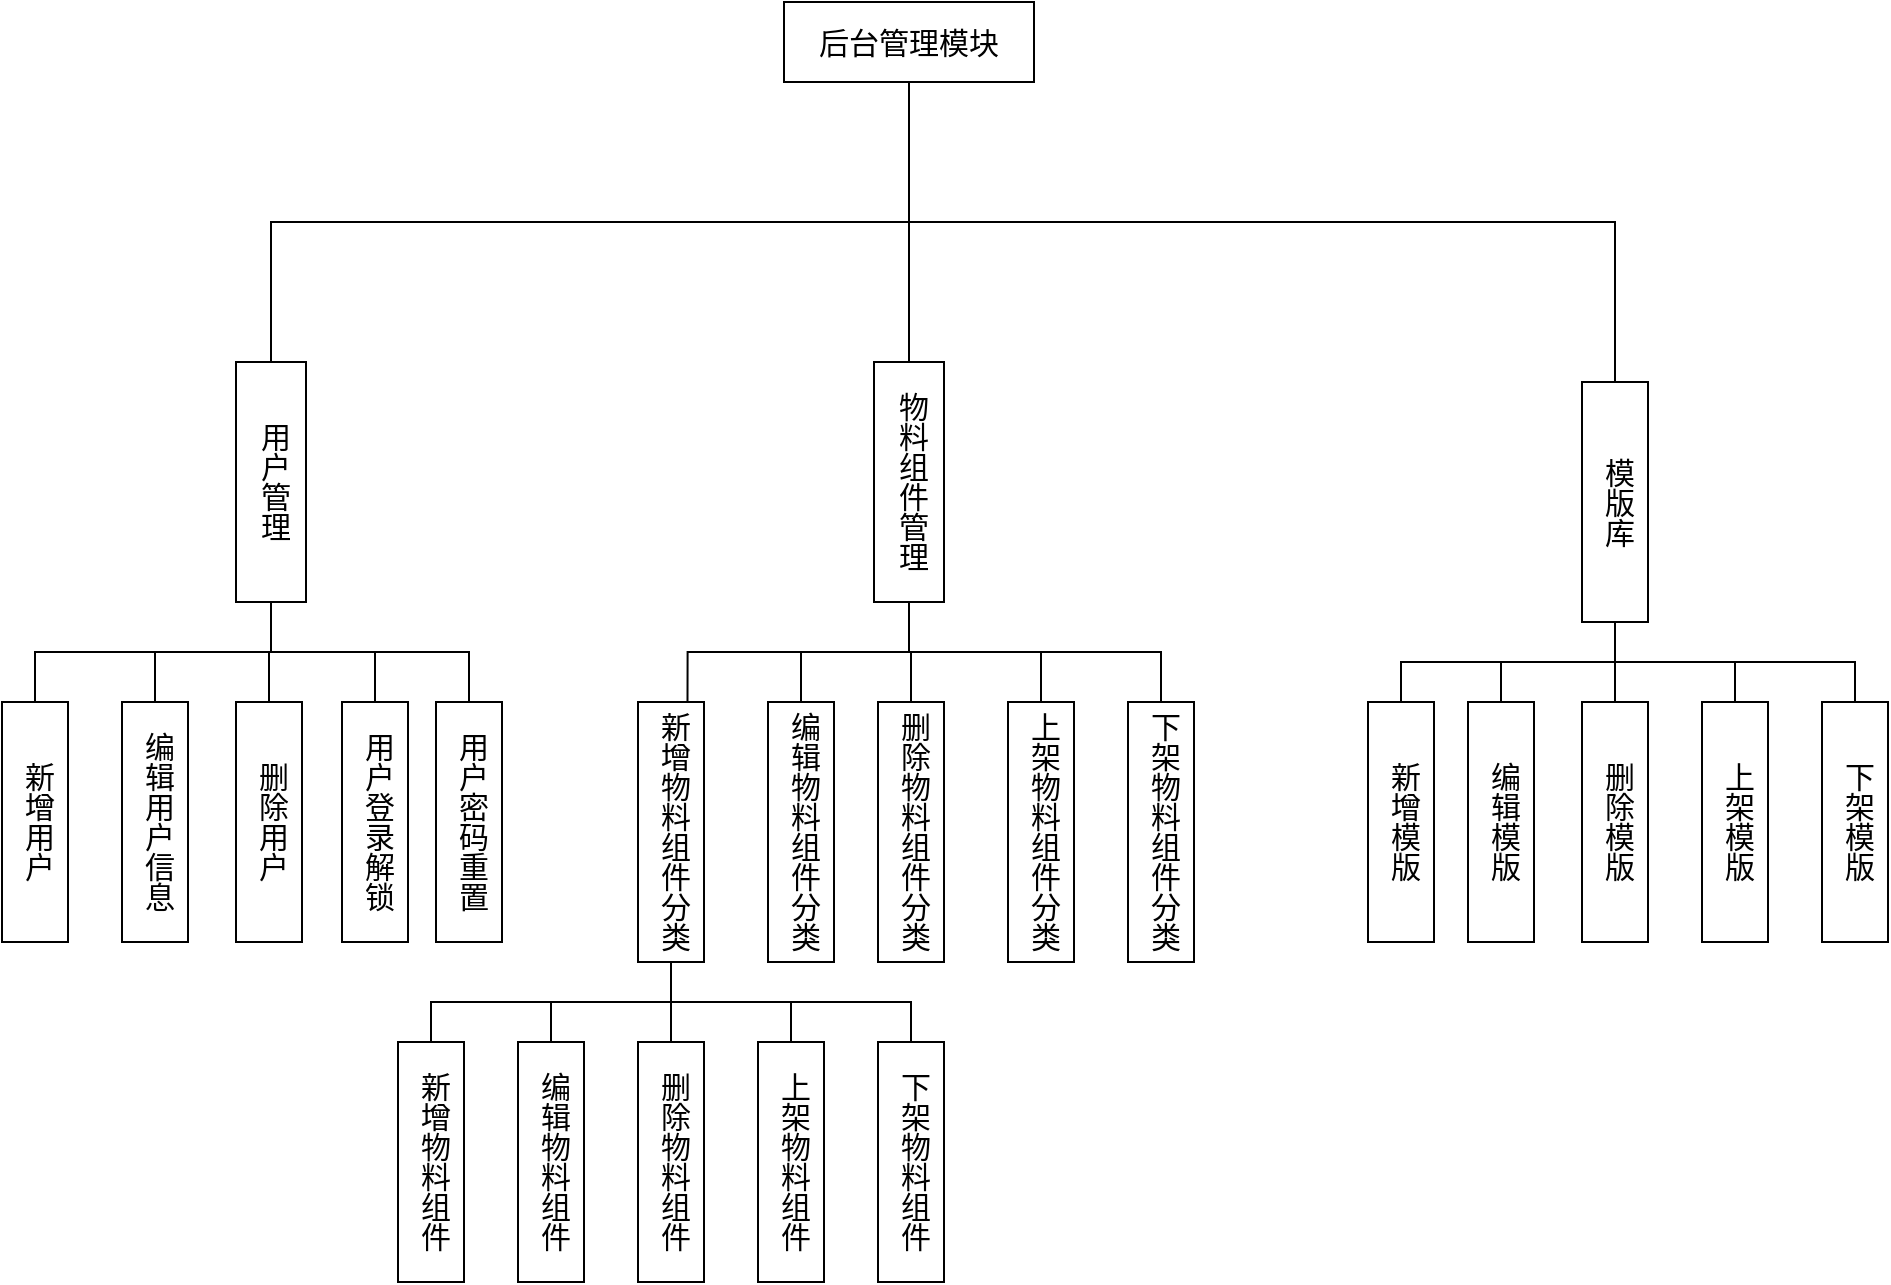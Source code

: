 <mxfile version="24.0.7" type="github">
  <diagram name="第 1 页" id="GacjE3XN_x0uH7swu14T">
    <mxGraphModel dx="2074" dy="3484" grid="1" gridSize="10" guides="1" tooltips="1" connect="1" arrows="1" fold="1" page="1" pageScale="1" pageWidth="827" pageHeight="1169" math="0" shadow="0">
      <root>
        <mxCell id="0" />
        <mxCell id="1" parent="0" />
        <mxCell id="slr-krBLTCAGhXhoKUXU-1" style="edgeStyle=orthogonalEdgeStyle;rounded=0;orthogonalLoop=1;jettySize=auto;html=1;exitX=0.5;exitY=1;exitDx=0;exitDy=0;entryX=0.5;entryY=0;entryDx=0;entryDy=0;endArrow=none;endFill=0;fontSize=15;" parent="1" source="slr-krBLTCAGhXhoKUXU-5" target="slr-krBLTCAGhXhoKUXU-10" edge="1">
          <mxGeometry relative="1" as="geometry" />
        </mxCell>
        <mxCell id="slr-krBLTCAGhXhoKUXU-2" style="edgeStyle=orthogonalEdgeStyle;rounded=0;orthogonalLoop=1;jettySize=auto;html=1;exitX=0.5;exitY=1;exitDx=0;exitDy=0;entryX=0.5;entryY=0;entryDx=0;entryDy=0;endArrow=none;endFill=0;fontSize=15;" parent="1" source="slr-krBLTCAGhXhoKUXU-5" target="slr-krBLTCAGhXhoKUXU-16" edge="1">
          <mxGeometry relative="1" as="geometry" />
        </mxCell>
        <mxCell id="slr-krBLTCAGhXhoKUXU-3" style="edgeStyle=orthogonalEdgeStyle;rounded=0;orthogonalLoop=1;jettySize=auto;html=1;exitX=0.5;exitY=1;exitDx=0;exitDy=0;entryX=0.5;entryY=0;entryDx=0;entryDy=0;endArrow=none;endFill=0;fontSize=15;" parent="1" source="slr-krBLTCAGhXhoKUXU-5" target="slr-krBLTCAGhXhoKUXU-19" edge="1">
          <mxGeometry relative="1" as="geometry">
            <Array as="points">
              <mxPoint x="664" y="-1900" />
              <mxPoint x="1017" y="-1900" />
            </Array>
          </mxGeometry>
        </mxCell>
        <mxCell id="slr-krBLTCAGhXhoKUXU-5" value="后台管理模块" style="rounded=0;whiteSpace=wrap;html=1;fontSize=15;" parent="1" vertex="1">
          <mxGeometry x="601" y="-2010" width="125" height="40" as="geometry" />
        </mxCell>
        <mxCell id="slr-krBLTCAGhXhoKUXU-6" style="edgeStyle=orthogonalEdgeStyle;rounded=0;orthogonalLoop=1;jettySize=auto;html=1;exitX=0.5;exitY=1;exitDx=0;exitDy=0;entryX=0.5;entryY=0;entryDx=0;entryDy=0;endArrow=none;endFill=0;fontSize=15;" parent="1" source="slr-krBLTCAGhXhoKUXU-10" target="slr-krBLTCAGhXhoKUXU-27" edge="1">
          <mxGeometry relative="1" as="geometry" />
        </mxCell>
        <mxCell id="slr-krBLTCAGhXhoKUXU-7" style="edgeStyle=orthogonalEdgeStyle;rounded=0;orthogonalLoop=1;jettySize=auto;html=1;exitX=0.5;exitY=1;exitDx=0;exitDy=0;entryX=0.5;entryY=0;entryDx=0;entryDy=0;endArrow=none;endFill=0;fontSize=15;" parent="1" source="slr-krBLTCAGhXhoKUXU-10" target="slr-krBLTCAGhXhoKUXU-28" edge="1">
          <mxGeometry relative="1" as="geometry" />
        </mxCell>
        <mxCell id="slr-krBLTCAGhXhoKUXU-9" style="edgeStyle=orthogonalEdgeStyle;rounded=0;orthogonalLoop=1;jettySize=auto;html=1;exitX=0.5;exitY=1;exitDx=0;exitDy=0;entryX=0.5;entryY=0;entryDx=0;entryDy=0;endArrow=none;endFill=0;fontSize=15;" parent="1" source="slr-krBLTCAGhXhoKUXU-10" target="slr-krBLTCAGhXhoKUXU-30" edge="1">
          <mxGeometry relative="1" as="geometry" />
        </mxCell>
        <mxCell id="slr-krBLTCAGhXhoKUXU-45" style="edgeStyle=orthogonalEdgeStyle;rounded=0;orthogonalLoop=1;jettySize=auto;html=1;exitX=0.5;exitY=1;exitDx=0;exitDy=0;entryX=0.5;entryY=0;entryDx=0;entryDy=0;endArrow=none;endFill=0;fontSize=15;" parent="1" source="slr-krBLTCAGhXhoKUXU-10" target="slr-krBLTCAGhXhoKUXU-29" edge="1">
          <mxGeometry relative="1" as="geometry" />
        </mxCell>
        <mxCell id="slr-krBLTCAGhXhoKUXU-46" style="edgeStyle=orthogonalEdgeStyle;rounded=0;orthogonalLoop=1;jettySize=auto;html=1;exitX=0.5;exitY=1;exitDx=0;exitDy=0;entryX=0.5;entryY=0;entryDx=0;entryDy=0;endArrow=none;endFill=0;fontSize=15;" parent="1" source="slr-krBLTCAGhXhoKUXU-10" target="slr-krBLTCAGhXhoKUXU-44" edge="1">
          <mxGeometry relative="1" as="geometry" />
        </mxCell>
        <mxCell id="slr-krBLTCAGhXhoKUXU-10" value="用户管理" style="rounded=0;whiteSpace=wrap;html=1;verticalAlign=middle;align=center;labelPosition=center;verticalLabelPosition=middle;textDirection=vertical-rl;fontSize=15;" parent="1" vertex="1">
          <mxGeometry x="327" y="-1830" width="35" height="120" as="geometry" />
        </mxCell>
        <mxCell id="slr-krBLTCAGhXhoKUXU-11" style="edgeStyle=orthogonalEdgeStyle;rounded=0;orthogonalLoop=1;jettySize=auto;html=1;exitX=0.5;exitY=1;exitDx=0;exitDy=0;entryX=0.75;entryY=0;entryDx=0;entryDy=0;endArrow=none;endFill=0;fontSize=15;" parent="1" source="slr-krBLTCAGhXhoKUXU-16" target="slr-krBLTCAGhXhoKUXU-35" edge="1">
          <mxGeometry relative="1" as="geometry" />
        </mxCell>
        <mxCell id="slr-krBLTCAGhXhoKUXU-12" style="edgeStyle=orthogonalEdgeStyle;rounded=0;orthogonalLoop=1;jettySize=auto;html=1;exitX=0.5;exitY=1;exitDx=0;exitDy=0;entryX=0.5;entryY=0;entryDx=0;entryDy=0;endArrow=none;endFill=0;fontSize=15;" parent="1" source="slr-krBLTCAGhXhoKUXU-16" target="slr-krBLTCAGhXhoKUXU-36" edge="1">
          <mxGeometry relative="1" as="geometry" />
        </mxCell>
        <mxCell id="slr-krBLTCAGhXhoKUXU-13" style="edgeStyle=orthogonalEdgeStyle;rounded=0;orthogonalLoop=1;jettySize=auto;html=1;exitX=0.5;exitY=1;exitDx=0;exitDy=0;entryX=0.5;entryY=0;entryDx=0;entryDy=0;endArrow=none;endFill=0;fontSize=15;" parent="1" source="slr-krBLTCAGhXhoKUXU-16" target="slr-krBLTCAGhXhoKUXU-37" edge="1">
          <mxGeometry relative="1" as="geometry" />
        </mxCell>
        <mxCell id="slr-krBLTCAGhXhoKUXU-14" style="edgeStyle=orthogonalEdgeStyle;rounded=0;orthogonalLoop=1;jettySize=auto;html=1;exitX=0.5;exitY=1;exitDx=0;exitDy=0;entryX=0.5;entryY=0;entryDx=0;entryDy=0;endArrow=none;endFill=0;fontSize=15;" parent="1" source="slr-krBLTCAGhXhoKUXU-16" target="slr-krBLTCAGhXhoKUXU-38" edge="1">
          <mxGeometry relative="1" as="geometry" />
        </mxCell>
        <mxCell id="slr-krBLTCAGhXhoKUXU-15" style="edgeStyle=orthogonalEdgeStyle;rounded=0;orthogonalLoop=1;jettySize=auto;html=1;exitX=0.5;exitY=1;exitDx=0;exitDy=0;entryX=0.5;entryY=0;entryDx=0;entryDy=0;endArrow=none;endFill=0;fontSize=15;" parent="1" source="slr-krBLTCAGhXhoKUXU-16" target="slr-krBLTCAGhXhoKUXU-39" edge="1">
          <mxGeometry relative="1" as="geometry" />
        </mxCell>
        <mxCell id="slr-krBLTCAGhXhoKUXU-16" value="物料组件管理" style="rounded=0;whiteSpace=wrap;html=1;verticalAlign=middle;align=center;labelPosition=center;verticalLabelPosition=middle;textDirection=vertical-rl;strokeWidth=1;fontSize=15;" parent="1" vertex="1">
          <mxGeometry x="646" y="-1830" width="35" height="120" as="geometry" />
        </mxCell>
        <mxCell id="slr-krBLTCAGhXhoKUXU-17" style="edgeStyle=orthogonalEdgeStyle;rounded=0;orthogonalLoop=1;jettySize=auto;html=1;exitX=0.5;exitY=1;exitDx=0;exitDy=0;endArrow=none;endFill=0;fontSize=15;" parent="1" source="slr-krBLTCAGhXhoKUXU-19" target="slr-krBLTCAGhXhoKUXU-42" edge="1">
          <mxGeometry relative="1" as="geometry" />
        </mxCell>
        <mxCell id="slr-krBLTCAGhXhoKUXU-18" style="edgeStyle=orthogonalEdgeStyle;rounded=0;orthogonalLoop=1;jettySize=auto;html=1;exitX=0.5;exitY=1;exitDx=0;exitDy=0;entryX=0.5;entryY=0;entryDx=0;entryDy=0;endArrow=none;endFill=0;fontSize=15;" parent="1" source="slr-krBLTCAGhXhoKUXU-19" target="slr-krBLTCAGhXhoKUXU-43" edge="1">
          <mxGeometry relative="1" as="geometry" />
        </mxCell>
        <mxCell id="slr-krBLTCAGhXhoKUXU-56" style="edgeStyle=orthogonalEdgeStyle;rounded=0;orthogonalLoop=1;jettySize=auto;html=1;exitX=0.5;exitY=1;exitDx=0;exitDy=0;entryX=0.5;entryY=0;entryDx=0;entryDy=0;endArrow=none;endFill=0;fontSize=15;" parent="1" source="slr-krBLTCAGhXhoKUXU-19" target="slr-krBLTCAGhXhoKUXU-53" edge="1">
          <mxGeometry relative="1" as="geometry" />
        </mxCell>
        <mxCell id="slr-krBLTCAGhXhoKUXU-57" style="edgeStyle=orthogonalEdgeStyle;rounded=0;orthogonalLoop=1;jettySize=auto;html=1;exitX=0.5;exitY=1;exitDx=0;exitDy=0;entryX=0.5;entryY=0;entryDx=0;entryDy=0;endArrow=none;endFill=0;fontSize=15;" parent="1" source="slr-krBLTCAGhXhoKUXU-19" target="slr-krBLTCAGhXhoKUXU-54" edge="1">
          <mxGeometry relative="1" as="geometry" />
        </mxCell>
        <mxCell id="slr-krBLTCAGhXhoKUXU-58" style="edgeStyle=orthogonalEdgeStyle;rounded=0;orthogonalLoop=1;jettySize=auto;html=1;exitX=0.5;exitY=1;exitDx=0;exitDy=0;entryX=0.5;entryY=0;entryDx=0;entryDy=0;endArrow=none;endFill=0;fontSize=15;" parent="1" source="slr-krBLTCAGhXhoKUXU-19" target="slr-krBLTCAGhXhoKUXU-55" edge="1">
          <mxGeometry relative="1" as="geometry" />
        </mxCell>
        <mxCell id="slr-krBLTCAGhXhoKUXU-19" value="模版库" style="rounded=0;whiteSpace=wrap;html=1;verticalAlign=middle;align=center;labelPosition=center;verticalLabelPosition=middle;textDirection=vertical-rl;spacing=0;fontSize=15;" parent="1" vertex="1">
          <mxGeometry x="1000" y="-1820" width="33" height="120" as="geometry" />
        </mxCell>
        <mxCell id="slr-krBLTCAGhXhoKUXU-27" value="新增用户" style="rounded=0;whiteSpace=wrap;html=1;verticalAlign=middle;align=center;labelPosition=center;verticalLabelPosition=middle;textDirection=vertical-rl;spacing=0;fontSize=15;" parent="1" vertex="1">
          <mxGeometry x="210" y="-1660" width="33" height="120" as="geometry" />
        </mxCell>
        <mxCell id="slr-krBLTCAGhXhoKUXU-28" value="编辑用户信息" style="rounded=0;whiteSpace=wrap;html=1;verticalAlign=middle;align=center;labelPosition=center;verticalLabelPosition=middle;textDirection=vertical-rl;spacing=0;fontSize=15;" parent="1" vertex="1">
          <mxGeometry x="270" y="-1660" width="33" height="120" as="geometry" />
        </mxCell>
        <mxCell id="slr-krBLTCAGhXhoKUXU-29" value="删除用户" style="rounded=0;whiteSpace=wrap;html=1;verticalAlign=middle;align=center;labelPosition=center;verticalLabelPosition=middle;textDirection=vertical-rl;spacing=0;fontSize=15;" parent="1" vertex="1">
          <mxGeometry x="327" y="-1660" width="33" height="120" as="geometry" />
        </mxCell>
        <mxCell id="slr-krBLTCAGhXhoKUXU-30" value="用户登录解锁" style="rounded=0;whiteSpace=wrap;html=1;verticalAlign=middle;align=center;labelPosition=center;verticalLabelPosition=middle;textDirection=vertical-rl;spacing=0;fontSize=15;" parent="1" vertex="1">
          <mxGeometry x="380" y="-1660" width="33" height="120" as="geometry" />
        </mxCell>
        <mxCell id="slr-krBLTCAGhXhoKUXU-33" style="edgeStyle=orthogonalEdgeStyle;rounded=0;orthogonalLoop=1;jettySize=auto;html=1;exitX=0.5;exitY=1;exitDx=0;exitDy=0;entryX=0.5;entryY=0;entryDx=0;entryDy=0;endArrow=none;endFill=0;fontSize=15;" parent="1" source="slr-krBLTCAGhXhoKUXU-35" target="slr-krBLTCAGhXhoKUXU-40" edge="1">
          <mxGeometry relative="1" as="geometry" />
        </mxCell>
        <mxCell id="slr-krBLTCAGhXhoKUXU-34" style="edgeStyle=orthogonalEdgeStyle;rounded=0;orthogonalLoop=1;jettySize=auto;html=1;exitX=0.5;exitY=1;exitDx=0;exitDy=0;entryX=0.5;entryY=0;entryDx=0;entryDy=0;endArrow=none;endFill=0;fontSize=15;" parent="1" source="slr-krBLTCAGhXhoKUXU-35" target="slr-krBLTCAGhXhoKUXU-41" edge="1">
          <mxGeometry relative="1" as="geometry" />
        </mxCell>
        <mxCell id="slr-krBLTCAGhXhoKUXU-50" style="edgeStyle=orthogonalEdgeStyle;rounded=0;orthogonalLoop=1;jettySize=auto;html=1;exitX=0.5;exitY=1;exitDx=0;exitDy=0;entryX=0.5;entryY=0;entryDx=0;entryDy=0;endArrow=none;endFill=0;fontSize=15;" parent="1" source="slr-krBLTCAGhXhoKUXU-35" target="slr-krBLTCAGhXhoKUXU-47" edge="1">
          <mxGeometry relative="1" as="geometry" />
        </mxCell>
        <mxCell id="slr-krBLTCAGhXhoKUXU-51" style="edgeStyle=orthogonalEdgeStyle;rounded=0;orthogonalLoop=1;jettySize=auto;html=1;exitX=0.5;exitY=1;exitDx=0;exitDy=0;entryX=0.5;entryY=0;entryDx=0;entryDy=0;endArrow=none;endFill=0;fontSize=15;" parent="1" source="slr-krBLTCAGhXhoKUXU-35" target="slr-krBLTCAGhXhoKUXU-48" edge="1">
          <mxGeometry relative="1" as="geometry" />
        </mxCell>
        <mxCell id="slr-krBLTCAGhXhoKUXU-52" style="edgeStyle=orthogonalEdgeStyle;rounded=0;orthogonalLoop=1;jettySize=auto;html=1;exitX=0.5;exitY=1;exitDx=0;exitDy=0;entryX=0.5;entryY=0;entryDx=0;entryDy=0;endArrow=none;endFill=0;fontSize=15;" parent="1" source="slr-krBLTCAGhXhoKUXU-35" target="slr-krBLTCAGhXhoKUXU-49" edge="1">
          <mxGeometry relative="1" as="geometry" />
        </mxCell>
        <mxCell id="slr-krBLTCAGhXhoKUXU-35" value="新增物料组件分类" style="rounded=0;whiteSpace=wrap;html=1;verticalAlign=middle;align=center;labelPosition=center;verticalLabelPosition=middle;textDirection=vertical-rl;spacing=0;fontSize=15;" parent="1" vertex="1">
          <mxGeometry x="528" y="-1660" width="33" height="130" as="geometry" />
        </mxCell>
        <mxCell id="slr-krBLTCAGhXhoKUXU-36" value="编辑物料组件分类" style="rounded=0;whiteSpace=wrap;html=1;verticalAlign=middle;align=center;labelPosition=center;verticalLabelPosition=middle;textDirection=vertical-rl;spacing=0;fontSize=15;" parent="1" vertex="1">
          <mxGeometry x="593" y="-1660" width="33" height="130" as="geometry" />
        </mxCell>
        <mxCell id="slr-krBLTCAGhXhoKUXU-37" value="删除物料组件分类" style="rounded=0;whiteSpace=wrap;html=1;verticalAlign=middle;align=center;labelPosition=center;verticalLabelPosition=middle;textDirection=vertical-rl;spacing=0;fontSize=15;" parent="1" vertex="1">
          <mxGeometry x="648" y="-1660" width="33" height="130" as="geometry" />
        </mxCell>
        <mxCell id="slr-krBLTCAGhXhoKUXU-38" value="上架物料组件分类" style="rounded=0;whiteSpace=wrap;html=1;verticalAlign=middle;align=center;labelPosition=center;verticalLabelPosition=middle;textDirection=vertical-rl;spacing=0;fontSize=15;" parent="1" vertex="1">
          <mxGeometry x="713" y="-1660" width="33" height="130" as="geometry" />
        </mxCell>
        <mxCell id="slr-krBLTCAGhXhoKUXU-39" value="下架物料组件分类" style="rounded=0;whiteSpace=wrap;html=1;verticalAlign=middle;align=center;labelPosition=center;verticalLabelPosition=middle;textDirection=vertical-rl;spacing=0;fontSize=15;" parent="1" vertex="1">
          <mxGeometry x="773" y="-1660" width="33" height="130" as="geometry" />
        </mxCell>
        <mxCell id="slr-krBLTCAGhXhoKUXU-40" value="新增物料组件" style="rounded=0;whiteSpace=wrap;html=1;verticalAlign=middle;align=center;labelPosition=center;verticalLabelPosition=middle;textDirection=vertical-rl;spacing=0;fontSize=15;" parent="1" vertex="1">
          <mxGeometry x="408" y="-1490" width="33" height="120" as="geometry" />
        </mxCell>
        <mxCell id="slr-krBLTCAGhXhoKUXU-41" value="编辑物料组件" style="rounded=0;whiteSpace=wrap;html=1;verticalAlign=middle;align=center;labelPosition=center;verticalLabelPosition=middle;textDirection=vertical-rl;spacing=0;fontSize=15;" parent="1" vertex="1">
          <mxGeometry x="468" y="-1490" width="33" height="120" as="geometry" />
        </mxCell>
        <mxCell id="slr-krBLTCAGhXhoKUXU-42" value="新增模版" style="rounded=0;whiteSpace=wrap;html=1;verticalAlign=middle;align=center;labelPosition=center;verticalLabelPosition=middle;textDirection=vertical-rl;spacing=0;fontSize=15;" parent="1" vertex="1">
          <mxGeometry x="893" y="-1660" width="33" height="120" as="geometry" />
        </mxCell>
        <mxCell id="slr-krBLTCAGhXhoKUXU-43" value="编辑模版" style="rounded=0;whiteSpace=wrap;html=1;verticalAlign=middle;align=center;labelPosition=center;verticalLabelPosition=middle;textDirection=vertical-rl;spacing=0;fontSize=15;" parent="1" vertex="1">
          <mxGeometry x="943" y="-1660" width="33" height="120" as="geometry" />
        </mxCell>
        <mxCell id="slr-krBLTCAGhXhoKUXU-44" value="用户密码重置" style="rounded=0;whiteSpace=wrap;html=1;verticalAlign=middle;align=center;labelPosition=center;verticalLabelPosition=middle;textDirection=vertical-rl;spacing=0;fontSize=15;" parent="1" vertex="1">
          <mxGeometry x="427" y="-1660" width="33" height="120" as="geometry" />
        </mxCell>
        <mxCell id="slr-krBLTCAGhXhoKUXU-47" value="删除物料组件" style="rounded=0;whiteSpace=wrap;html=1;verticalAlign=middle;align=center;labelPosition=center;verticalLabelPosition=middle;textDirection=vertical-rl;spacing=0;fontSize=15;" parent="1" vertex="1">
          <mxGeometry x="528" y="-1490" width="33" height="120" as="geometry" />
        </mxCell>
        <mxCell id="slr-krBLTCAGhXhoKUXU-48" value="上架物料组件" style="rounded=0;whiteSpace=wrap;html=1;verticalAlign=middle;align=center;labelPosition=center;verticalLabelPosition=middle;textDirection=vertical-rl;spacing=0;fontSize=15;" parent="1" vertex="1">
          <mxGeometry x="588" y="-1490" width="33" height="120" as="geometry" />
        </mxCell>
        <mxCell id="slr-krBLTCAGhXhoKUXU-49" value="下架物料组件" style="rounded=0;whiteSpace=wrap;html=1;verticalAlign=middle;align=center;labelPosition=center;verticalLabelPosition=middle;textDirection=vertical-rl;spacing=0;fontSize=15;" parent="1" vertex="1">
          <mxGeometry x="648" y="-1490" width="33" height="120" as="geometry" />
        </mxCell>
        <mxCell id="slr-krBLTCAGhXhoKUXU-53" value="删除模版" style="rounded=0;whiteSpace=wrap;html=1;verticalAlign=middle;align=center;labelPosition=center;verticalLabelPosition=middle;textDirection=vertical-rl;spacing=0;fontSize=15;" parent="1" vertex="1">
          <mxGeometry x="1000" y="-1660" width="33" height="120" as="geometry" />
        </mxCell>
        <mxCell id="slr-krBLTCAGhXhoKUXU-54" value="上架模版" style="rounded=0;whiteSpace=wrap;html=1;verticalAlign=middle;align=center;labelPosition=center;verticalLabelPosition=middle;textDirection=vertical-rl;spacing=0;fontSize=15;" parent="1" vertex="1">
          <mxGeometry x="1060" y="-1660" width="33" height="120" as="geometry" />
        </mxCell>
        <mxCell id="slr-krBLTCAGhXhoKUXU-55" value="下架模版" style="rounded=0;whiteSpace=wrap;html=1;verticalAlign=middle;align=center;labelPosition=center;verticalLabelPosition=middle;textDirection=vertical-rl;spacing=0;fontSize=15;" parent="1" vertex="1">
          <mxGeometry x="1120" y="-1660" width="33" height="120" as="geometry" />
        </mxCell>
      </root>
    </mxGraphModel>
  </diagram>
</mxfile>
